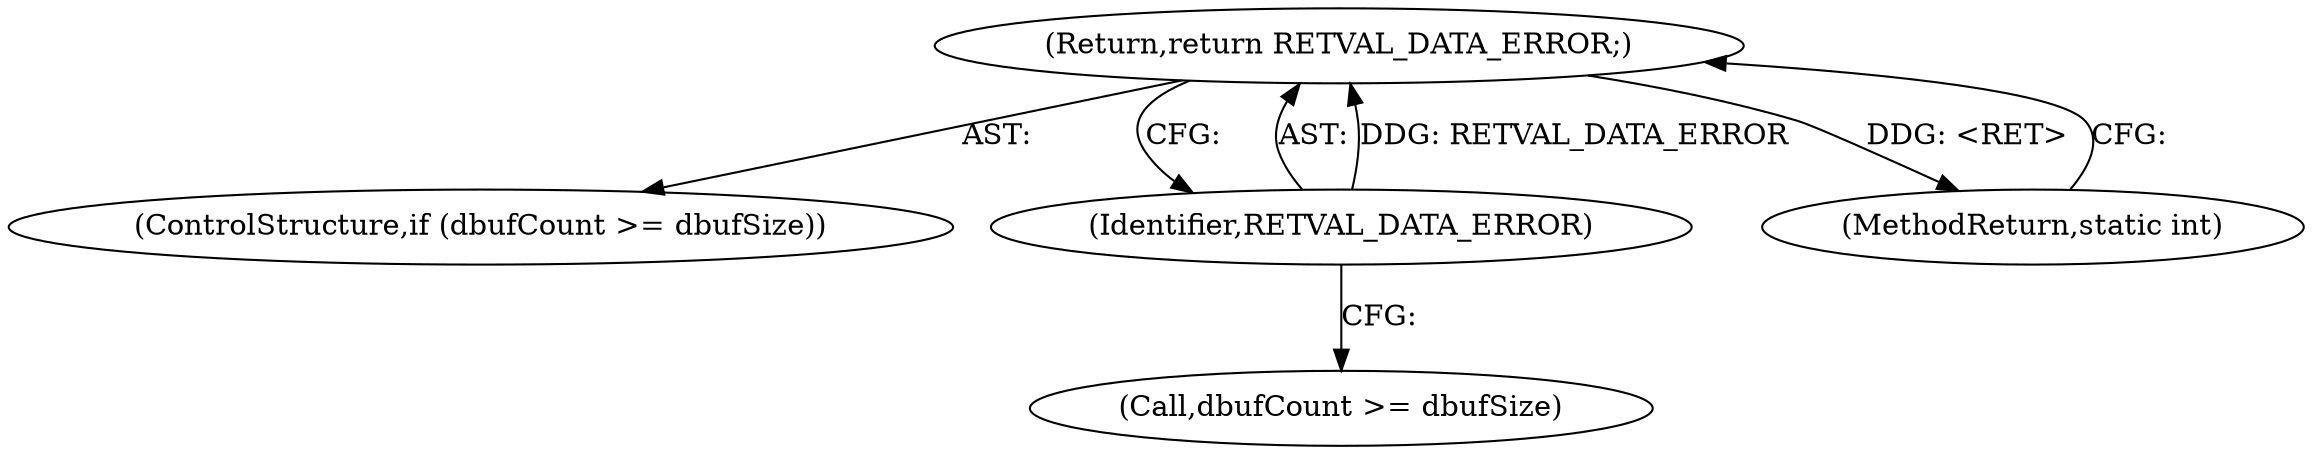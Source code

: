 digraph "1_busybox_0402cb32df015d9372578e3db27db47b33d5c7b0@del" {
"1001027" [label="(Return,return RETVAL_DATA_ERROR;)"];
"1001028" [label="(Identifier,RETVAL_DATA_ERROR)"];
"1001024" [label="(Call,dbufCount >= dbufSize)"];
"1001023" [label="(ControlStructure,if (dbufCount >= dbufSize))"];
"1001027" [label="(Return,return RETVAL_DATA_ERROR;)"];
"1001173" [label="(MethodReturn,static int)"];
"1001028" [label="(Identifier,RETVAL_DATA_ERROR)"];
"1001027" -> "1001023"  [label="AST: "];
"1001027" -> "1001028"  [label="CFG: "];
"1001028" -> "1001027"  [label="AST: "];
"1001173" -> "1001027"  [label="CFG: "];
"1001027" -> "1001173"  [label="DDG: <RET>"];
"1001028" -> "1001027"  [label="DDG: RETVAL_DATA_ERROR"];
"1001028" -> "1001024"  [label="CFG: "];
}
